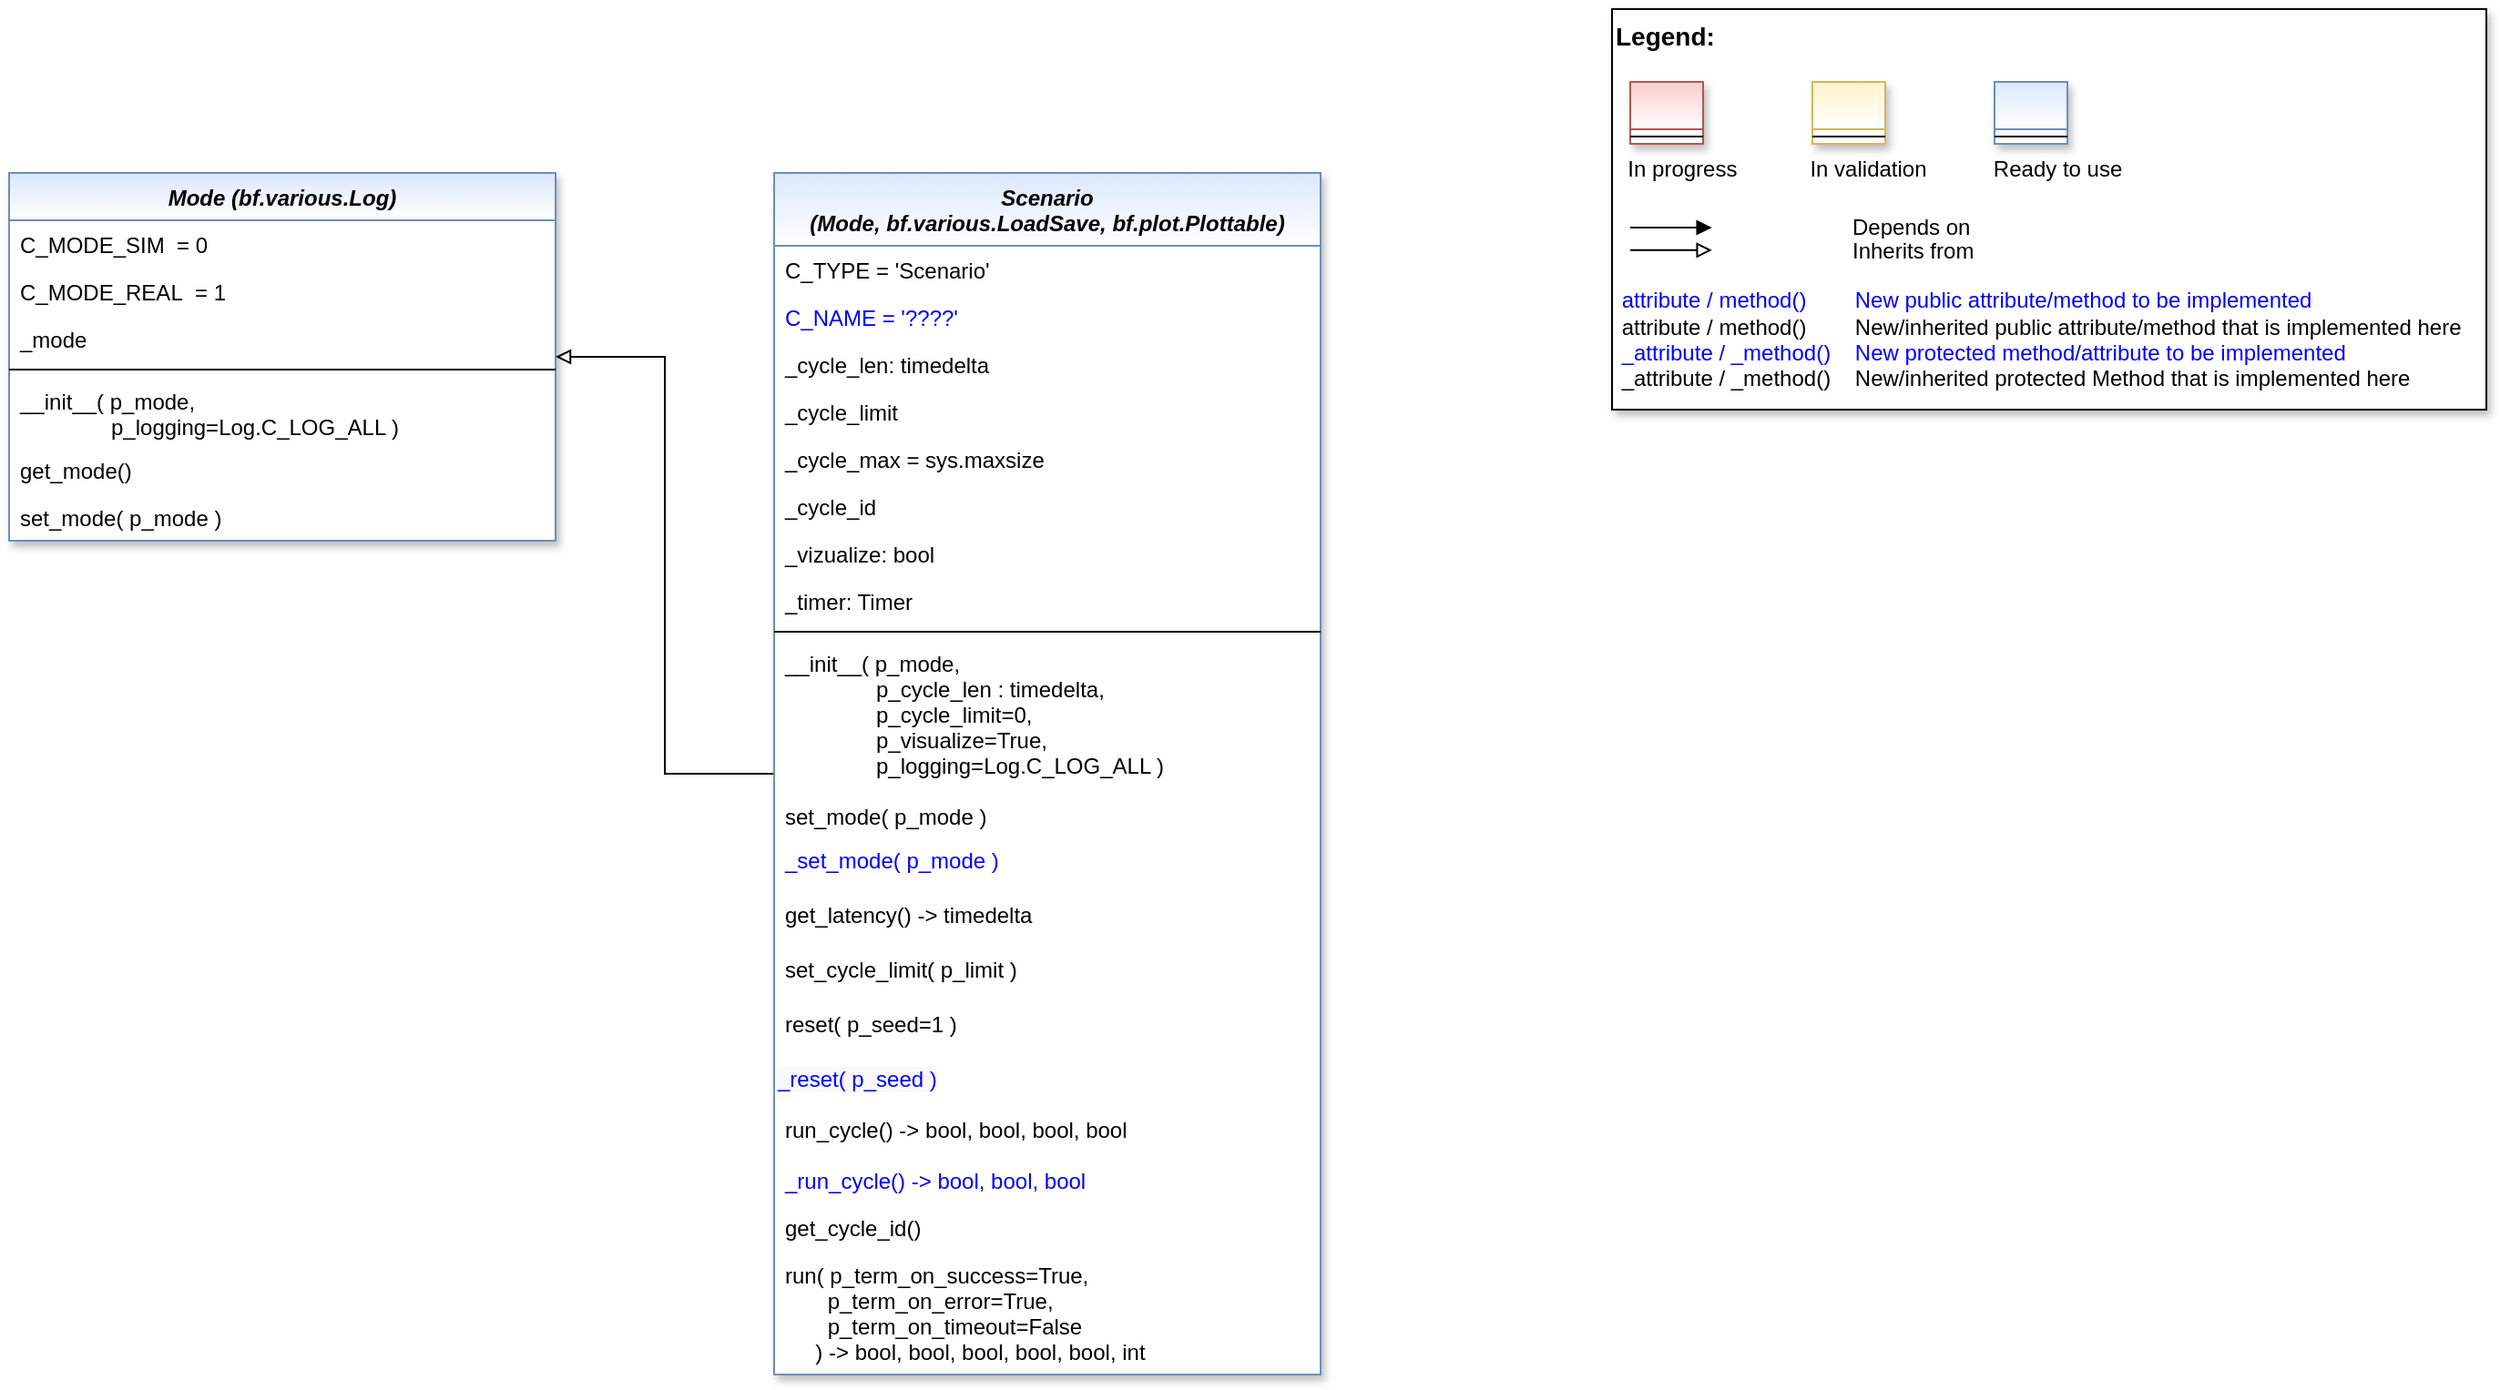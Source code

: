 <mxfile version="20.2.8" type="device"><diagram id="C5RBs43oDa-KdzZeNtuy" name="Page-1"><mxGraphModel dx="2810" dy="1265" grid="1" gridSize="10" guides="1" tooltips="1" connect="1" arrows="1" fold="1" page="1" pageScale="1" pageWidth="2336" pageHeight="1654" math="0" shadow="0"><root><mxCell id="WIyWlLk6GJQsqaUBKTNV-0"/><mxCell id="WIyWlLk6GJQsqaUBKTNV-1" parent="WIyWlLk6GJQsqaUBKTNV-0"/><mxCell id="dl7jBH0QpKdt2L9IKGmV-13" value="Mode (bf.various.Log)" style="swimlane;fontStyle=3;align=center;verticalAlign=top;childLayout=stackLayout;horizontal=1;startSize=26;horizontalStack=0;resizeParent=1;resizeLast=0;collapsible=1;marginBottom=0;rounded=0;shadow=1;strokeWidth=1;fillColor=#dae8fc;strokeColor=#6c8ebf;gradientColor=#ffffff;swimlaneFillColor=#ffffff;" parent="WIyWlLk6GJQsqaUBKTNV-1" vertex="1"><mxGeometry x="40" y="130" width="300" height="202" as="geometry"><mxRectangle x="230" y="140" width="160" height="26" as="alternateBounds"/></mxGeometry></mxCell><mxCell id="dl7jBH0QpKdt2L9IKGmV-24" value="C_MODE_SIM  = 0" style="text;align=left;verticalAlign=top;spacingLeft=4;spacingRight=4;overflow=hidden;rotatable=0;points=[[0,0.5],[1,0.5]];portConstraint=eastwest;" parent="dl7jBH0QpKdt2L9IKGmV-13" vertex="1"><mxGeometry y="26" width="300" height="26" as="geometry"/></mxCell><mxCell id="dl7jBH0QpKdt2L9IKGmV-25" value="C_MODE_REAL  = 1" style="text;align=left;verticalAlign=top;spacingLeft=4;spacingRight=4;overflow=hidden;rotatable=0;points=[[0,0.5],[1,0.5]];portConstraint=eastwest;" parent="dl7jBH0QpKdt2L9IKGmV-13" vertex="1"><mxGeometry y="52" width="300" height="26" as="geometry"/></mxCell><mxCell id="dl7jBH0QpKdt2L9IKGmV-14" value="_mode" style="text;align=left;verticalAlign=top;spacingLeft=4;spacingRight=4;overflow=hidden;rotatable=0;points=[[0,0.5],[1,0.5]];portConstraint=eastwest;" parent="dl7jBH0QpKdt2L9IKGmV-13" vertex="1"><mxGeometry y="78" width="300" height="26" as="geometry"/></mxCell><mxCell id="dl7jBH0QpKdt2L9IKGmV-20" value="" style="line;html=1;strokeWidth=1;align=left;verticalAlign=middle;spacingTop=-1;spacingLeft=3;spacingRight=3;rotatable=0;labelPosition=right;points=[];portConstraint=eastwest;" parent="dl7jBH0QpKdt2L9IKGmV-13" vertex="1"><mxGeometry y="104" width="300" height="8" as="geometry"/></mxCell><mxCell id="dl7jBH0QpKdt2L9IKGmV-21" value="__init__( p_mode, &#10;               p_logging=Log.C_LOG_ALL )&#10;" style="text;align=left;verticalAlign=top;spacingLeft=4;spacingRight=4;overflow=hidden;rotatable=0;points=[[0,0.5],[1,0.5]];portConstraint=eastwest;" parent="dl7jBH0QpKdt2L9IKGmV-13" vertex="1"><mxGeometry y="112" width="300" height="38" as="geometry"/></mxCell><mxCell id="dl7jBH0QpKdt2L9IKGmV-22" value="get_mode()" style="text;align=left;verticalAlign=top;spacingLeft=4;spacingRight=4;overflow=hidden;rotatable=0;points=[[0,0.5],[1,0.5]];portConstraint=eastwest;" parent="dl7jBH0QpKdt2L9IKGmV-13" vertex="1"><mxGeometry y="150" width="300" height="26" as="geometry"/></mxCell><mxCell id="dl7jBH0QpKdt2L9IKGmV-23" value="set_mode( p_mode )" style="text;align=left;verticalAlign=top;spacingLeft=4;spacingRight=4;overflow=hidden;rotatable=0;points=[[0,0.5],[1,0.5]];portConstraint=eastwest;" parent="dl7jBH0QpKdt2L9IKGmV-13" vertex="1"><mxGeometry y="176" width="300" height="24" as="geometry"/></mxCell><mxCell id="__xDNqv_vZQiCEkt3bh0-9" style="edgeStyle=orthogonalEdgeStyle;rounded=0;orthogonalLoop=1;jettySize=auto;html=1;endArrow=block;endFill=0;" parent="WIyWlLk6GJQsqaUBKTNV-1" source="UP2SmdmnmiDTw7j5yn1o-20" target="dl7jBH0QpKdt2L9IKGmV-13" edge="1"><mxGeometry relative="1" as="geometry"/></mxCell><mxCell id="UP2SmdmnmiDTw7j5yn1o-20" value="Scenario &#10;(Mode, bf.various.LoadSave, bf.plot.Plottable)" style="swimlane;fontStyle=3;align=center;verticalAlign=top;childLayout=stackLayout;horizontal=1;startSize=40;horizontalStack=0;resizeParent=1;resizeLast=0;collapsible=1;marginBottom=0;rounded=0;shadow=1;strokeWidth=1;fillColor=#dae8fc;strokeColor=#6c8ebf;gradientColor=#ffffff;swimlaneFillColor=#ffffff;" parent="WIyWlLk6GJQsqaUBKTNV-1" vertex="1"><mxGeometry x="460" y="130" width="300" height="660" as="geometry"><mxRectangle x="230" y="140" width="160" height="26" as="alternateBounds"/></mxGeometry></mxCell><mxCell id="UP2SmdmnmiDTw7j5yn1o-27" value="C_TYPE = 'Scenario'" style="text;align=left;verticalAlign=top;spacingLeft=4;spacingRight=4;overflow=hidden;rotatable=0;points=[[0,0.5],[1,0.5]];portConstraint=eastwest;" parent="UP2SmdmnmiDTw7j5yn1o-20" vertex="1"><mxGeometry y="40" width="300" height="26" as="geometry"/></mxCell><mxCell id="UP2SmdmnmiDTw7j5yn1o-28" value="C_NAME = '????'" style="text;align=left;verticalAlign=top;spacingLeft=4;spacingRight=4;overflow=hidden;rotatable=0;points=[[0,0.5],[1,0.5]];portConstraint=eastwest;fontColor=#0000FF;" parent="UP2SmdmnmiDTw7j5yn1o-20" vertex="1"><mxGeometry y="66" width="300" height="26" as="geometry"/></mxCell><mxCell id="f72OymnG5Jdyl8jaYfJm-2" value="_cycle_len: timedelta" style="text;align=left;verticalAlign=top;spacingLeft=4;spacingRight=4;overflow=hidden;rotatable=0;points=[[0,0.5],[1,0.5]];portConstraint=eastwest;" parent="UP2SmdmnmiDTw7j5yn1o-20" vertex="1"><mxGeometry y="92" width="300" height="26" as="geometry"/></mxCell><mxCell id="f72OymnG5Jdyl8jaYfJm-3" value="_cycle_limit" style="text;align=left;verticalAlign=top;spacingLeft=4;spacingRight=4;overflow=hidden;rotatable=0;points=[[0,0.5],[1,0.5]];portConstraint=eastwest;" parent="UP2SmdmnmiDTw7j5yn1o-20" vertex="1"><mxGeometry y="118" width="300" height="26" as="geometry"/></mxCell><mxCell id="GVWxCdjZFcxz5yg6jZ50-12" value="_cycle_max = sys.maxsize" style="text;align=left;verticalAlign=top;spacingLeft=4;spacingRight=4;overflow=hidden;rotatable=0;points=[[0,0.5],[1,0.5]];portConstraint=eastwest;" parent="UP2SmdmnmiDTw7j5yn1o-20" vertex="1"><mxGeometry y="144" width="300" height="26" as="geometry"/></mxCell><mxCell id="GVWxCdjZFcxz5yg6jZ50-11" value="_cycle_id" style="text;align=left;verticalAlign=top;spacingLeft=4;spacingRight=4;overflow=hidden;rotatable=0;points=[[0,0.5],[1,0.5]];portConstraint=eastwest;" parent="UP2SmdmnmiDTw7j5yn1o-20" vertex="1"><mxGeometry y="170" width="300" height="26" as="geometry"/></mxCell><mxCell id="f72OymnG5Jdyl8jaYfJm-4" value="_vizualize: bool" style="text;align=left;verticalAlign=top;spacingLeft=4;spacingRight=4;overflow=hidden;rotatable=0;points=[[0,0.5],[1,0.5]];portConstraint=eastwest;" parent="UP2SmdmnmiDTw7j5yn1o-20" vertex="1"><mxGeometry y="196" width="300" height="26" as="geometry"/></mxCell><mxCell id="f72OymnG5Jdyl8jaYfJm-0" value="_timer: Timer" style="text;align=left;verticalAlign=top;spacingLeft=4;spacingRight=4;overflow=hidden;rotatable=0;points=[[0,0.5],[1,0.5]];portConstraint=eastwest;" parent="UP2SmdmnmiDTw7j5yn1o-20" vertex="1"><mxGeometry y="222" width="300" height="26" as="geometry"/></mxCell><mxCell id="UP2SmdmnmiDTw7j5yn1o-25" value="" style="line;html=1;strokeWidth=1;align=left;verticalAlign=middle;spacingTop=-1;spacingLeft=3;spacingRight=3;rotatable=0;labelPosition=right;points=[];portConstraint=eastwest;" parent="UP2SmdmnmiDTw7j5yn1o-20" vertex="1"><mxGeometry y="248" width="300" height="8" as="geometry"/></mxCell><mxCell id="f72OymnG5Jdyl8jaYfJm-5" value="__init__( p_mode,&#10;               p_cycle_len : timedelta,&#10;               p_cycle_limit=0,&#10;               p_visualize=True,&#10;               p_logging=Log.C_LOG_ALL )" style="text;align=left;verticalAlign=top;spacingLeft=4;spacingRight=4;overflow=hidden;rotatable=0;points=[[0,0.5],[1,0.5]];portConstraint=eastwest;" parent="UP2SmdmnmiDTw7j5yn1o-20" vertex="1"><mxGeometry y="256" width="300" height="84" as="geometry"/></mxCell><mxCell id="4z1ZA7iLyQSW-nbc1bQL-0" value="set_mode( p_mode )" style="text;align=left;verticalAlign=top;spacingLeft=4;spacingRight=4;overflow=hidden;rotatable=0;points=[[0,0.5],[1,0.5]];portConstraint=eastwest;" parent="UP2SmdmnmiDTw7j5yn1o-20" vertex="1"><mxGeometry y="340" width="300" height="24" as="geometry"/></mxCell><mxCell id="dl7jBH0QpKdt2L9IKGmV-27" value="_set_mode( p_mode )" style="text;align=left;verticalAlign=top;spacingLeft=4;spacingRight=4;overflow=hidden;rotatable=0;points=[[0,0.5],[1,0.5]];portConstraint=eastwest;fontColor=#0000FF;" parent="UP2SmdmnmiDTw7j5yn1o-20" vertex="1"><mxGeometry y="364" width="300" height="30" as="geometry"/></mxCell><mxCell id="4z1ZA7iLyQSW-nbc1bQL-1" value="get_latency() -&gt; timedelta" style="text;align=left;verticalAlign=top;spacingLeft=4;spacingRight=4;overflow=hidden;rotatable=0;points=[[0,0.5],[1,0.5]];portConstraint=eastwest;" parent="UP2SmdmnmiDTw7j5yn1o-20" vertex="1"><mxGeometry y="394" width="300" height="30" as="geometry"/></mxCell><mxCell id="PYtmdeU6_NjjEdoNpoMM-30" value="set_cycle_limit( p_limit )" style="text;align=left;verticalAlign=top;spacingLeft=4;spacingRight=4;overflow=hidden;rotatable=0;points=[[0,0.5],[1,0.5]];portConstraint=eastwest;" parent="UP2SmdmnmiDTw7j5yn1o-20" vertex="1"><mxGeometry y="424" width="300" height="30" as="geometry"/></mxCell><mxCell id="UP2SmdmnmiDTw7j5yn1o-29" value="reset( p_seed=1 )" style="text;align=left;verticalAlign=top;spacingLeft=4;spacingRight=4;overflow=hidden;rotatable=0;points=[[0,0.5],[1,0.5]];portConstraint=eastwest;" parent="UP2SmdmnmiDTw7j5yn1o-20" vertex="1"><mxGeometry y="454" width="300" height="30" as="geometry"/></mxCell><mxCell id="dl7jBH0QpKdt2L9IKGmV-29" value="&lt;span style=&quot;color: rgb(0 , 0 , 255) ; font-family: &amp;#34;helvetica&amp;#34; ; font-size: 12px ; font-style: normal ; font-weight: 400 ; letter-spacing: normal ; text-align: left ; text-indent: 0px ; text-transform: none ; word-spacing: 0px ; background-color: rgb(248 , 249 , 250) ; display: inline ; float: none&quot;&gt;_reset( p_seed )&lt;/span&gt;" style="text;whiteSpace=wrap;html=1;fontColor=#000000;" parent="UP2SmdmnmiDTw7j5yn1o-20" vertex="1"><mxGeometry y="484" width="300" height="28" as="geometry"/></mxCell><mxCell id="dl7jBH0QpKdt2L9IKGmV-10" value="run_cycle() -&gt; bool, bool, bool, bool" style="text;align=left;verticalAlign=top;spacingLeft=4;spacingRight=4;overflow=hidden;rotatable=0;points=[[0,0.5],[1,0.5]];portConstraint=eastwest;" parent="UP2SmdmnmiDTw7j5yn1o-20" vertex="1"><mxGeometry y="512" width="300" height="28" as="geometry"/></mxCell><mxCell id="dl7jBH0QpKdt2L9IKGmV-9" value="_run_cycle() -&gt; bool, bool, bool" style="text;align=left;verticalAlign=top;spacingLeft=4;spacingRight=4;overflow=hidden;rotatable=0;points=[[0,0.5],[1,0.5]];portConstraint=eastwest;fontColor=#0000FF;" parent="UP2SmdmnmiDTw7j5yn1o-20" vertex="1"><mxGeometry y="540" width="300" height="26" as="geometry"/></mxCell><mxCell id="PYtmdeU6_NjjEdoNpoMM-28" value="get_cycle_id()" style="text;align=left;verticalAlign=top;spacingLeft=4;spacingRight=4;overflow=hidden;rotatable=0;points=[[0,0.5],[1,0.5]];portConstraint=eastwest;" parent="UP2SmdmnmiDTw7j5yn1o-20" vertex="1"><mxGeometry y="566" width="300" height="26" as="geometry"/></mxCell><mxCell id="UP2SmdmnmiDTw7j5yn1o-30" value="run( p_term_on_success=True, &#10;       p_term_on_error=True,&#10;       p_term_on_timeout=False &#10;     ) -&gt; bool, bool, bool, bool, bool, int " style="text;align=left;verticalAlign=top;spacingLeft=4;spacingRight=4;overflow=hidden;rotatable=0;points=[[0,0.5],[1,0.5]];portConstraint=eastwest;" parent="UP2SmdmnmiDTw7j5yn1o-20" vertex="1"><mxGeometry y="592" width="300" height="68" as="geometry"/></mxCell><mxCell id="4z1ZA7iLyQSW-nbc1bQL-4" value="" style="group" parent="WIyWlLk6GJQsqaUBKTNV-1" vertex="1" connectable="0"><mxGeometry x="920" y="40" width="480" height="220" as="geometry"/></mxCell><mxCell id="4z1ZA7iLyQSW-nbc1bQL-5" value="&lt;font color=&quot;#000000&quot; size=&quot;1&quot;&gt;&lt;b style=&quot;font-size: 14px&quot;&gt;Legend:&lt;br&gt;&lt;/b&gt;&lt;/font&gt;&lt;br&gt;&lt;br&gt;&lt;br&gt;&lt;font color=&quot;#0000ff&quot; style=&quot;font-size: 6px&quot;&gt;&lt;br&gt;&lt;/font&gt;&lt;span style=&quot;color: rgb(0 , 0 , 0)&quot;&gt;&lt;font style=&quot;font-size: 4px&quot;&gt;&amp;nbsp; &amp;nbsp;&lt;/font&gt;&amp;nbsp;In progress&amp;nbsp; &amp;nbsp; &amp;nbsp; &amp;nbsp; &amp;nbsp; &amp;nbsp; In validation&amp;nbsp; &amp;nbsp; &amp;nbsp; &amp;nbsp; &amp;nbsp; &amp;nbsp;Ready to use&lt;/span&gt;&lt;font color=&quot;#000000&quot;&gt;&amp;nbsp;&lt;br&gt;&lt;/font&gt;&lt;font color=&quot;#0000ff&quot;&gt;&lt;br&gt;&lt;br&gt;&lt;br&gt;&lt;br&gt;&amp;nbsp;attribute / method()&amp;nbsp; &amp;nbsp; &amp;nbsp; &amp;nbsp; New public attribute/method to be implemented&lt;/font&gt;&lt;br&gt;&lt;font color=&quot;#000000&quot;&gt;&amp;nbsp;&lt;/font&gt;&lt;font color=&quot;#000000&quot;&gt;attribute / method()&lt;span&gt;&#9;&lt;/span&gt;&amp;nbsp; &amp;nbsp; &amp;nbsp; &amp;nbsp;New/inherited public attribute/method that is implemented here&lt;br&gt;&lt;/font&gt;&lt;font color=&quot;#0000ff&quot;&gt;&amp;nbsp;_attribute /&amp;nbsp;&lt;/font&gt;&lt;font color=&quot;#0000ff&quot;&gt;_method()&amp;nbsp; &amp;nbsp; New protected method/attribute to be implemented&lt;/font&gt;&lt;br&gt;&lt;font color=&quot;#000000&quot;&gt;&amp;nbsp;_attribute / _method()&amp;nbsp; &amp;nbsp; New/inherited protected Method that is implemented here&lt;br&gt;&lt;/font&gt;&lt;font color=&quot;#000000&quot;&gt;&lt;br&gt;&lt;br&gt;&lt;br&gt;&lt;br&gt;&lt;br&gt;&lt;/font&gt;" style="text;html=1;align=left;verticalAlign=top;whiteSpace=wrap;rounded=0;fontColor=#006600;strokeColor=#000000;shadow=1;fillColor=#ffffff;" parent="4z1ZA7iLyQSW-nbc1bQL-4" vertex="1"><mxGeometry width="480" height="220" as="geometry"/></mxCell><mxCell id="4z1ZA7iLyQSW-nbc1bQL-6" value="Depends on" style="endArrow=block;html=1;labelPosition=right;verticalLabelPosition=middle;align=left;verticalAlign=middle;endFill=1;fontSize=12;" parent="4z1ZA7iLyQSW-nbc1bQL-4" edge="1"><mxGeometry x="-1590" y="-2180" width="50" height="50" as="geometry"><mxPoint x="10.0" y="120.003" as="sourcePoint"/><mxPoint x="54.848" y="120.003" as="targetPoint"/><mxPoint x="98" as="offset"/><Array as="points"><mxPoint x="30" y="120"/></Array></mxGeometry></mxCell><mxCell id="4z1ZA7iLyQSW-nbc1bQL-7" value="Inherits from" style="endArrow=block;html=1;labelPosition=right;verticalLabelPosition=middle;align=left;verticalAlign=middle;endFill=0;fontSize=12;" parent="4z1ZA7iLyQSW-nbc1bQL-4" edge="1"><mxGeometry x="-1590" y="-2180" width="50" height="50" as="geometry"><mxPoint x="10.0" y="132.385" as="sourcePoint"/><mxPoint x="54.848" y="132.385" as="targetPoint"/><mxPoint x="98" y="1" as="offset"/></mxGeometry></mxCell><mxCell id="4z1ZA7iLyQSW-nbc1bQL-8" value="" style="swimlane;fontStyle=3;align=center;verticalAlign=top;childLayout=stackLayout;horizontal=1;startSize=26;horizontalStack=0;resizeParent=1;resizeLast=0;collapsible=1;marginBottom=0;rounded=0;shadow=1;strokeWidth=1;fillColor=#f8cecc;strokeColor=#b85450;gradientColor=#ffffff;swimlaneFillColor=#ffffff;" parent="4z1ZA7iLyQSW-nbc1bQL-4" vertex="1"><mxGeometry x="10" y="40" width="40" height="34" as="geometry"><mxRectangle x="230" y="140" width="160" height="26" as="alternateBounds"/></mxGeometry></mxCell><mxCell id="4z1ZA7iLyQSW-nbc1bQL-9" value="" style="line;html=1;strokeWidth=1;align=left;verticalAlign=middle;spacingTop=-1;spacingLeft=3;spacingRight=3;rotatable=0;labelPosition=right;points=[];portConstraint=eastwest;" parent="4z1ZA7iLyQSW-nbc1bQL-8" vertex="1"><mxGeometry y="26" width="40" height="8" as="geometry"/></mxCell><mxCell id="4z1ZA7iLyQSW-nbc1bQL-10" value="" style="swimlane;fontStyle=3;align=center;verticalAlign=top;childLayout=stackLayout;horizontal=1;startSize=26;horizontalStack=0;resizeParent=1;resizeLast=0;collapsible=1;marginBottom=0;rounded=0;shadow=1;strokeWidth=1;fillColor=#fff2cc;strokeColor=#d6b656;gradientColor=#ffffff;swimlaneFillColor=#ffffff;" parent="4z1ZA7iLyQSW-nbc1bQL-4" vertex="1"><mxGeometry x="110" y="40" width="40" height="34" as="geometry"><mxRectangle x="230" y="140" width="160" height="26" as="alternateBounds"/></mxGeometry></mxCell><mxCell id="4z1ZA7iLyQSW-nbc1bQL-11" value="" style="line;html=1;strokeWidth=1;align=left;verticalAlign=middle;spacingTop=-1;spacingLeft=3;spacingRight=3;rotatable=0;labelPosition=right;points=[];portConstraint=eastwest;" parent="4z1ZA7iLyQSW-nbc1bQL-10" vertex="1"><mxGeometry y="26" width="40" height="8" as="geometry"/></mxCell><mxCell id="4z1ZA7iLyQSW-nbc1bQL-12" value="" style="swimlane;fontStyle=3;align=center;verticalAlign=top;childLayout=stackLayout;horizontal=1;startSize=26;horizontalStack=0;resizeParent=1;resizeLast=0;collapsible=1;marginBottom=0;rounded=0;shadow=1;strokeWidth=1;fillColor=#dae8fc;strokeColor=#6c8ebf;gradientColor=#ffffff;swimlaneFillColor=#ffffff;" parent="4z1ZA7iLyQSW-nbc1bQL-4" vertex="1"><mxGeometry x="210" y="40" width="40" height="34" as="geometry"><mxRectangle x="230" y="140" width="160" height="26" as="alternateBounds"/></mxGeometry></mxCell><mxCell id="4z1ZA7iLyQSW-nbc1bQL-13" value="" style="line;html=1;strokeWidth=1;align=left;verticalAlign=middle;spacingTop=-1;spacingLeft=3;spacingRight=3;rotatable=0;labelPosition=right;points=[];portConstraint=eastwest;" parent="4z1ZA7iLyQSW-nbc1bQL-12" vertex="1"><mxGeometry y="26" width="40" height="8" as="geometry"/></mxCell></root></mxGraphModel></diagram></mxfile>